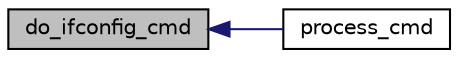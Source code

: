 digraph "do_ifconfig_cmd"
{
  edge [fontname="Helvetica",fontsize="10",labelfontname="Helvetica",labelfontsize="10"];
  node [fontname="Helvetica",fontsize="10",shape=record];
  rankdir="LR";
  Node1 [label="do_ifconfig_cmd",height=0.2,width=0.4,color="black", fillcolor="grey75", style="filled", fontcolor="black"];
  Node1 -> Node2 [dir="back",color="midnightblue",fontsize="10",style="solid"];
  Node2 [label="process_cmd",height=0.2,width=0.4,color="black", fillcolor="white", style="filled",URL="$_w_f_console_msg_handler_8c.html#adb34ba3f29206d313dd5bce1597db36b"];
}

